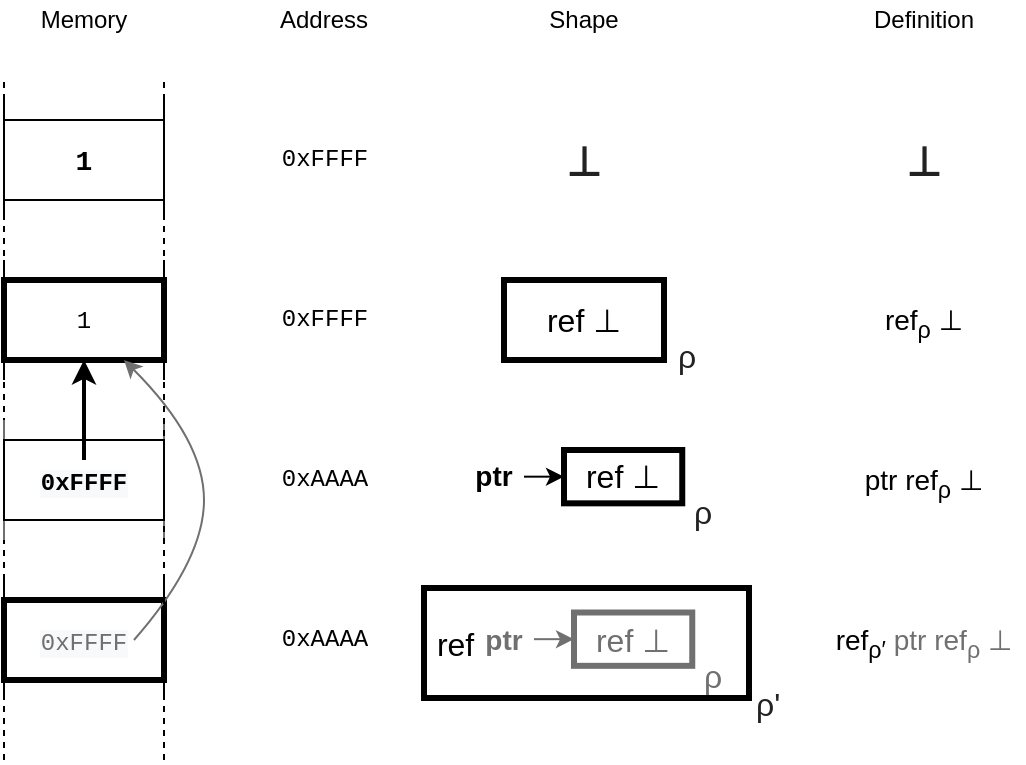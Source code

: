 <mxfile version="12.9.9" type="device"><diagram id="u0ULSSmRiHIU9rgfylCG" name="Page-1"><mxGraphModel dx="946" dy="642" grid="1" gridSize="10" guides="1" tooltips="1" connect="1" arrows="1" fold="1" page="1" pageScale="1" pageWidth="827" pageHeight="1169" math="0" shadow="0"><root><mxCell id="0"/><mxCell id="1" parent="0"/><mxCell id="lljpbg2rsuewka5alX7i-63" value="&lt;div&gt;&amp;nbsp;ref&lt;br&gt;&lt;/div&gt;" style="text;whiteSpace=wrap;html=1;verticalAlign=middle;align=left;fontStyle=0;fontSize=16;strokeColor=#000000;strokeWidth=3;" parent="1" vertex="1"><mxGeometry x="250" y="314" width="162.5" height="55" as="geometry"/></mxCell><mxCell id="lljpbg2rsuewka5alX7i-6" value="Memory" style="text;html=1;strokeColor=none;fillColor=none;align=center;verticalAlign=middle;whiteSpace=wrap;rounded=0;" parent="1" vertex="1"><mxGeometry x="40" y="20" width="80" height="20" as="geometry"/></mxCell><mxCell id="lljpbg2rsuewka5alX7i-7" value="Address" style="text;html=1;strokeColor=none;fillColor=none;align=center;verticalAlign=middle;whiteSpace=wrap;rounded=0;" parent="1" vertex="1"><mxGeometry x="160" y="20" width="80" height="20" as="geometry"/></mxCell><mxCell id="lljpbg2rsuewka5alX7i-8" value="0xFFFF" style="text;html=1;align=center;verticalAlign=middle;resizable=0;points=[];autosize=1;fontFamily=Courier New;fontStyle=0" parent="1" vertex="1"><mxGeometry x="170" y="90" width="60" height="20" as="geometry"/></mxCell><mxCell id="lljpbg2rsuewka5alX7i-9" value="Shape" style="text;html=1;strokeColor=none;fillColor=none;align=center;verticalAlign=middle;whiteSpace=wrap;rounded=0;" parent="1" vertex="1"><mxGeometry x="290" y="20" width="80" height="20" as="geometry"/></mxCell><mxCell id="lljpbg2rsuewka5alX7i-11" value="&lt;div style=&quot;font-size: 20px;&quot;&gt;&lt;span style=&quot;color: rgb(34, 34, 34); font-family: arial, sans-serif; text-align: left; background-color: rgb(255, 255, 255); font-size: 20px;&quot;&gt;⊥&lt;/span&gt;&lt;br style=&quot;font-size: 20px;&quot;&gt;&lt;/div&gt;" style="text;whiteSpace=wrap;html=1;verticalAlign=middle;align=center;fontStyle=1;fontSize=20;" parent="1" vertex="1"><mxGeometry x="310" y="85" width="40" height="30" as="geometry"/></mxCell><mxCell id="lljpbg2rsuewka5alX7i-13" value="" style="group;fontStyle=1;strokeWidth=3;strokeColor=none;" parent="1" vertex="1" connectable="0"><mxGeometry x="40" y="150" width="80" height="60" as="geometry"/></mxCell><mxCell id="lljpbg2rsuewka5alX7i-14" value="&lt;span style=&quot;font-weight: normal&quot;&gt;&lt;font face=&quot;Courier New&quot;&gt;1&lt;/font&gt;&lt;/span&gt;" style="rounded=0;whiteSpace=wrap;html=1;fontStyle=1;strokeWidth=3;" parent="lljpbg2rsuewka5alX7i-13" vertex="1"><mxGeometry y="10" width="80" height="40" as="geometry"/></mxCell><mxCell id="lljpbg2rsuewka5alX7i-15" value="" style="endArrow=none;html=1;" parent="lljpbg2rsuewka5alX7i-13" edge="1"><mxGeometry width="50" height="50" relative="1" as="geometry"><mxPoint x="80" y="60" as="sourcePoint"/><mxPoint x="80" as="targetPoint"/></mxGeometry></mxCell><mxCell id="lljpbg2rsuewka5alX7i-16" value="" style="endArrow=none;html=1;" parent="lljpbg2rsuewka5alX7i-13" edge="1"><mxGeometry width="50" height="50" relative="1" as="geometry"><mxPoint y="60" as="sourcePoint"/><mxPoint as="targetPoint"/></mxGeometry></mxCell><mxCell id="lljpbg2rsuewka5alX7i-17" value="" style="endArrow=none;dashed=1;html=1;fontSize=16;" parent="1" edge="1"><mxGeometry width="50" height="50" relative="1" as="geometry"><mxPoint x="40" y="400" as="sourcePoint"/><mxPoint x="40" y="60" as="targetPoint"/></mxGeometry></mxCell><mxCell id="lljpbg2rsuewka5alX7i-20" value="0xFFFF" style="text;html=1;align=center;verticalAlign=middle;resizable=0;points=[];autosize=1;fontFamily=Courier New;fontStyle=0" parent="1" vertex="1"><mxGeometry x="170" y="170" width="60" height="20" as="geometry"/></mxCell><mxCell id="lljpbg2rsuewka5alX7i-21" value="&lt;div&gt;ref ⊥&lt;br&gt;&lt;/div&gt;" style="text;whiteSpace=wrap;html=1;verticalAlign=middle;align=center;fontStyle=0;fontSize=16;strokeColor=#000000;strokeWidth=3;" parent="1" vertex="1"><mxGeometry x="290" y="160" width="80" height="40" as="geometry"/></mxCell><mxCell id="lljpbg2rsuewka5alX7i-22" value="&lt;div&gt;&lt;span style=&quot;caret-color: rgb(34, 34, 34); color: rgb(34, 34, 34); font-family: arial, sans-serif; font-size: 16px; font-style: normal; font-variant-caps: normal; font-weight: normal; letter-spacing: normal; text-align: left; text-indent: 0px; text-transform: none; word-spacing: 0px; text-size-adjust: auto; -webkit-text-stroke-width: 0px; background-color: rgb(255, 255, 255); text-decoration: none; float: none; display: inline !important;&quot;&gt;ρ&lt;/span&gt;&lt;/div&gt;" style="text;whiteSpace=wrap;html=1;fontSize=20;fontFamily=Courier New;" parent="1" vertex="1"><mxGeometry x="375" y="180" width="30" height="40" as="geometry"/></mxCell><mxCell id="lljpbg2rsuewka5alX7i-2" value="&lt;font face=&quot;Courier New&quot; style=&quot;font-size: 14px;&quot;&gt;1&lt;/font&gt;" style="rounded=0;whiteSpace=wrap;html=1;fontStyle=1;fontSize=14;" parent="1" vertex="1"><mxGeometry x="40" y="80" width="80" height="40" as="geometry"/></mxCell><mxCell id="lljpbg2rsuewka5alX7i-3" value="" style="endArrow=none;html=1;" parent="1" edge="1"><mxGeometry width="50" height="50" relative="1" as="geometry"><mxPoint x="120" y="130" as="sourcePoint"/><mxPoint x="120" y="70" as="targetPoint"/></mxGeometry></mxCell><mxCell id="lljpbg2rsuewka5alX7i-5" value="" style="endArrow=none;html=1;" parent="1" edge="1"><mxGeometry width="50" height="50" relative="1" as="geometry"><mxPoint x="40" y="130" as="sourcePoint"/><mxPoint x="40" y="70" as="targetPoint"/></mxGeometry></mxCell><mxCell id="lljpbg2rsuewka5alX7i-25" value="" style="endArrow=none;html=1;strokeColor=#707070;" parent="1" edge="1"><mxGeometry width="50" height="50" relative="1" as="geometry"><mxPoint x="120" y="290" as="sourcePoint"/><mxPoint x="120" y="230" as="targetPoint"/></mxGeometry></mxCell><mxCell id="lljpbg2rsuewka5alX7i-26" value="" style="endArrow=none;html=1;strokeColor=#707070;" parent="1" edge="1"><mxGeometry width="50" height="50" relative="1" as="geometry"><mxPoint x="40" y="290" as="sourcePoint"/><mxPoint x="40" y="230" as="targetPoint"/></mxGeometry></mxCell><mxCell id="lljpbg2rsuewka5alX7i-29" value="&lt;div style=&quot;font-size: 20px;&quot;&gt;&lt;span style=&quot;color: rgb(34, 34, 34); font-family: arial, sans-serif; text-align: left; background-color: rgb(255, 255, 255); font-size: 20px;&quot;&gt;⊥&lt;/span&gt;&lt;br style=&quot;font-size: 20px;&quot;&gt;&lt;/div&gt;" style="text;whiteSpace=wrap;html=1;verticalAlign=middle;align=center;fontStyle=1;fontSize=20;" parent="1" vertex="1"><mxGeometry x="480" y="85" width="40" height="30" as="geometry"/></mxCell><mxCell id="lljpbg2rsuewka5alX7i-30" value="ptr ref&lt;sub&gt;ρ&lt;/sub&gt; ⊥" style="text;whiteSpace=wrap;html=1;fontSize=14;fontFamily=Helvetica;align=center;" parent="1" vertex="1"><mxGeometry x="465" y="245" width="70" height="30" as="geometry"/></mxCell><mxCell id="lljpbg2rsuewka5alX7i-32" value="ref&lt;sub&gt;ρ&lt;/sub&gt; ⊥" style="text;whiteSpace=wrap;html=1;fontSize=14;fontFamily=Helvetica;align=center;" parent="1" vertex="1"><mxGeometry x="470" y="165" width="60" height="30" as="geometry"/></mxCell><mxCell id="lljpbg2rsuewka5alX7i-34" value="0xAAAA" style="text;html=1;align=center;verticalAlign=middle;resizable=0;points=[];autosize=1;fontFamily=Courier New;fontStyle=0" parent="1" vertex="1"><mxGeometry x="170" y="250" width="60" height="20" as="geometry"/></mxCell><mxCell id="lljpbg2rsuewka5alX7i-39" value="" style="group;fontColor=#707070;fillColor=#ffffff;" parent="1" vertex="1" connectable="0"><mxGeometry x="40" y="310" width="80" height="60" as="geometry"/></mxCell><mxCell id="lljpbg2rsuewka5alX7i-35" value="" style="rounded=0;whiteSpace=wrap;html=1;fontStyle=1;strokeWidth=3;strokeColor=#000000;fontColor=#707070;" parent="lljpbg2rsuewka5alX7i-39" vertex="1"><mxGeometry y="10" width="80" height="40" as="geometry"/></mxCell><mxCell id="lljpbg2rsuewka5alX7i-36" value="" style="endArrow=none;html=1;strokeColor=#000000;" parent="lljpbg2rsuewka5alX7i-39" edge="1"><mxGeometry width="50" height="50" relative="1" as="geometry"><mxPoint x="80" y="60" as="sourcePoint"/><mxPoint x="80" as="targetPoint"/></mxGeometry></mxCell><mxCell id="lljpbg2rsuewka5alX7i-37" value="" style="endArrow=none;html=1;strokeColor=#000000;" parent="lljpbg2rsuewka5alX7i-39" edge="1"><mxGeometry width="50" height="50" relative="1" as="geometry"><mxPoint y="60" as="sourcePoint"/><mxPoint as="targetPoint"/></mxGeometry></mxCell><mxCell id="lljpbg2rsuewka5alX7i-67" value="&lt;div&gt;&lt;span style=&quot;font-family: &amp;quot;courier new&amp;quot;; font-size: 12px; font-style: normal; font-weight: 400; letter-spacing: normal; text-align: center; text-indent: 0px; text-transform: none; word-spacing: 0px; background-color: rgb(248, 249, 250); float: none; display: inline;&quot;&gt;0xFFFF&lt;/span&gt;&lt;/div&gt;" style="text;html=1;strokeColor=none;fillColor=none;align=center;verticalAlign=middle;whiteSpace=wrap;rounded=0;fontFamily=Helvetica;fontSize=14;fontColor=#707070;" parent="lljpbg2rsuewka5alX7i-39" vertex="1"><mxGeometry x="15" y="20" width="50" height="20" as="geometry"/></mxCell><mxCell id="lljpbg2rsuewka5alX7i-41" value="ref&lt;sub&gt;ρ′&lt;/sub&gt; &lt;font color=&quot;#707070&quot;&gt;ptr ref&lt;sub&gt;ρ&lt;/sub&gt; ⊥&lt;/font&gt;" style="text;whiteSpace=wrap;html=1;fontSize=14;fontFamily=Helvetica;align=center;" parent="1" vertex="1"><mxGeometry x="450" y="325" width="100" height="30" as="geometry"/></mxCell><mxCell id="lljpbg2rsuewka5alX7i-44" value="" style="group" parent="1" vertex="1" connectable="0"><mxGeometry x="320" y="245" width="85" height="40" as="geometry"/></mxCell><mxCell id="lljpbg2rsuewka5alX7i-42" value="&lt;div&gt;ref ⊥&lt;br&gt;&lt;/div&gt;" style="text;whiteSpace=wrap;html=1;verticalAlign=middle;align=center;fontStyle=0;fontSize=16;strokeColor=#000000;strokeWidth=3;" parent="lljpbg2rsuewka5alX7i-44" vertex="1"><mxGeometry width="59.13" height="26.667" as="geometry"/></mxCell><mxCell id="lljpbg2rsuewka5alX7i-43" value="&lt;div&gt;&lt;span style=&quot;caret-color: rgb(34, 34, 34); color: rgb(34, 34, 34); font-family: arial, sans-serif; font-size: 16px; font-style: normal; font-variant-caps: normal; font-weight: normal; letter-spacing: normal; text-align: left; text-indent: 0px; text-transform: none; word-spacing: 0px; text-size-adjust: auto; -webkit-text-stroke-width: 0px; background-color: rgb(255, 255, 255); text-decoration: none; float: none; display: inline !important;&quot;&gt;ρ&lt;/span&gt;&lt;/div&gt;" style="text;whiteSpace=wrap;html=1;fontSize=20;fontFamily=Courier New;" parent="lljpbg2rsuewka5alX7i-44" vertex="1"><mxGeometry x="62.826" y="13.333" width="22.174" height="26.667" as="geometry"/></mxCell><mxCell id="lljpbg2rsuewka5alX7i-49" style="orthogonalLoop=1;jettySize=auto;html=1;exitX=1;exitY=0.5;exitDx=0;exitDy=0;entryX=0;entryY=0.5;entryDx=0;entryDy=0;strokeColor=#000000;strokeWidth=1;fontFamily=Helvetica;fontSize=14;" parent="1" source="lljpbg2rsuewka5alX7i-46" target="lljpbg2rsuewka5alX7i-42" edge="1"><mxGeometry relative="1" as="geometry"/></mxCell><mxCell id="lljpbg2rsuewka5alX7i-46" value="&lt;span&gt;ptr&lt;/span&gt;" style="text;html=1;strokeColor=none;fillColor=none;align=center;verticalAlign=middle;whiteSpace=wrap;rounded=0;fontFamily=Helvetica;fontSize=14;fontStyle=1" parent="1" vertex="1"><mxGeometry x="270" y="243.75" width="30" height="29.17" as="geometry"/></mxCell><mxCell id="lljpbg2rsuewka5alX7i-65" value="0xAAAA" style="text;html=1;align=center;verticalAlign=middle;resizable=0;points=[];autosize=1;fontFamily=Courier New;fontStyle=0" parent="1" vertex="1"><mxGeometry x="170" y="330" width="60" height="20" as="geometry"/></mxCell><mxCell id="lljpbg2rsuewka5alX7i-68" style="edgeStyle=none;orthogonalLoop=1;jettySize=auto;html=1;exitX=1;exitY=0.5;exitDx=0;exitDy=0;strokeColor=#707070;strokeWidth=1;fontFamily=Helvetica;fontSize=14;fontColor=#707070;curved=1;entryX=0.75;entryY=1;entryDx=0;entryDy=0;" parent="1" source="lljpbg2rsuewka5alX7i-67" target="lljpbg2rsuewka5alX7i-14" edge="1"><mxGeometry relative="1" as="geometry"><mxPoint x="130" y="220" as="targetPoint"/><Array as="points"><mxPoint x="140" y="300"/><mxPoint x="140" y="240"/></Array></mxGeometry></mxCell><mxCell id="lljpbg2rsuewka5alX7i-69" value="Definition" style="text;html=1;strokeColor=none;fillColor=none;align=center;verticalAlign=middle;whiteSpace=wrap;rounded=0;" parent="1" vertex="1"><mxGeometry x="460" y="20" width="80" height="20" as="geometry"/></mxCell><mxCell id="lljpbg2rsuewka5alX7i-62" value="" style="group;fontColor=#707070;strokeColor=none;" parent="1" vertex="1" connectable="0"><mxGeometry x="275" y="325" width="161.67" height="55.84" as="geometry"/></mxCell><mxCell id="lljpbg2rsuewka5alX7i-57" value="" style="group;fontColor=#707070;" parent="lljpbg2rsuewka5alX7i-62" vertex="1" connectable="0"><mxGeometry x="50" y="1.25" width="85" height="40" as="geometry"/></mxCell><mxCell id="lljpbg2rsuewka5alX7i-58" value="&lt;div&gt;ref ⊥&lt;br&gt;&lt;/div&gt;" style="text;whiteSpace=wrap;html=1;verticalAlign=middle;align=center;fontStyle=0;fontSize=16;strokeColor=#707070;strokeWidth=3;fontColor=#707070;" parent="lljpbg2rsuewka5alX7i-57" vertex="1"><mxGeometry width="59.13" height="26.667" as="geometry"/></mxCell><mxCell id="lljpbg2rsuewka5alX7i-59" value="&lt;div&gt;&lt;span style=&quot;caret-color: rgb(34, 34, 34); font-family: arial, sans-serif; font-size: 16px; font-style: normal; font-variant-caps: normal; font-weight: normal; letter-spacing: normal; text-align: left; text-indent: 0px; text-transform: none; word-spacing: 0px; text-size-adjust: auto; -webkit-text-stroke-width: 0px; text-decoration: none; float: none; display: inline !important;&quot;&gt;ρ&lt;/span&gt;&lt;/div&gt;" style="text;whiteSpace=wrap;html=1;fontSize=20;fontFamily=Courier New;labelBackgroundColor=none;fontColor=#707070;" parent="lljpbg2rsuewka5alX7i-57" vertex="1"><mxGeometry x="62.826" y="13.333" width="22.174" height="26.667" as="geometry"/></mxCell><mxCell id="lljpbg2rsuewka5alX7i-60" style="orthogonalLoop=1;jettySize=auto;html=1;exitX=1;exitY=0.5;exitDx=0;exitDy=0;entryX=0;entryY=0.5;entryDx=0;entryDy=0;strokeColor=#707070;strokeWidth=1;fontFamily=Helvetica;fontSize=14;" parent="lljpbg2rsuewka5alX7i-62" source="lljpbg2rsuewka5alX7i-61" target="lljpbg2rsuewka5alX7i-58" edge="1"><mxGeometry relative="1" as="geometry"/></mxCell><mxCell id="lljpbg2rsuewka5alX7i-61" value="&lt;span&gt;ptr&lt;/span&gt;" style="text;html=1;strokeColor=none;fillColor=none;align=center;verticalAlign=middle;whiteSpace=wrap;rounded=0;fontFamily=Helvetica;fontSize=14;fontStyle=1;fontColor=#707070;" parent="lljpbg2rsuewka5alX7i-62" vertex="1"><mxGeometry width="30" height="29.17" as="geometry"/></mxCell><mxCell id="lljpbg2rsuewka5alX7i-64" value="&lt;div&gt;&lt;span style=&quot;color: rgb(34 , 34 , 34) ; font-family: &amp;#34;arial&amp;#34; , sans-serif ; font-size: 16px ; font-style: normal ; font-weight: normal ; letter-spacing: normal ; text-align: left ; text-indent: 0px ; text-transform: none ; word-spacing: 0px ; background-color: rgb(255 , 255 , 255) ; text-decoration: none ; float: none ; display: inline&quot;&gt;ρ'&lt;/span&gt;&lt;/div&gt;" style="text;whiteSpace=wrap;html=1;fontSize=20;fontFamily=Courier New;" parent="lljpbg2rsuewka5alX7i-62" vertex="1"><mxGeometry x="139.496" y="29.173" width="22.174" height="26.667" as="geometry"/></mxCell><mxCell id="lljpbg2rsuewka5alX7i-18" value="" style="endArrow=none;dashed=1;html=1;fontSize=16;" parent="1" edge="1"><mxGeometry width="50" height="50" relative="1" as="geometry"><mxPoint x="120" y="400" as="sourcePoint"/><mxPoint x="120" y="60" as="targetPoint"/></mxGeometry></mxCell><mxCell id="lljpbg2rsuewka5alX7i-24" value="" style="rounded=0;whiteSpace=wrap;html=1;fontStyle=1;strokeWidth=1;strokeColor=#000000;" parent="1" vertex="1"><mxGeometry x="40" y="240" width="80" height="40" as="geometry"/></mxCell><mxCell id="lljpbg2rsuewka5alX7i-40" value="&lt;div&gt;&lt;span style=&quot;font-family: &amp;#34;courier new&amp;#34; ; font-size: 12px ; font-style: normal ; letter-spacing: normal ; text-align: center ; text-indent: 0px ; text-transform: none ; word-spacing: 0px ; background-color: rgb(248 , 249 , 250) ; float: none ; display: inline&quot;&gt;&lt;b&gt;&lt;font color=&quot;#000000&quot;&gt;0xFFFF&lt;/font&gt;&lt;/b&gt;&lt;/span&gt;&lt;/div&gt;" style="text;html=1;strokeColor=none;fillColor=none;align=center;verticalAlign=middle;whiteSpace=wrap;rounded=0;fontFamily=Helvetica;fontSize=14;fontColor=#707070;" parent="1" vertex="1"><mxGeometry x="55" y="250" width="50" height="20" as="geometry"/></mxCell><mxCell id="lljpbg2rsuewka5alX7i-28" value="" style="endArrow=classic;html=1;fontFamily=Courier New;fontSize=20;curved=1;exitX=0.5;exitY=0;exitDx=0;exitDy=0;strokeWidth=2;entryX=0.5;entryY=1;entryDx=0;entryDy=0;" parent="1" source="lljpbg2rsuewka5alX7i-40" edge="1" target="lljpbg2rsuewka5alX7i-14"><mxGeometry width="50" height="50" relative="1" as="geometry"><mxPoint x="40" y="260" as="sourcePoint"/><mxPoint x="80" y="230" as="targetPoint"/><Array as="points"><mxPoint x="80" y="240"/><mxPoint x="80" y="220"/></Array></mxGeometry></mxCell></root></mxGraphModel></diagram></mxfile>